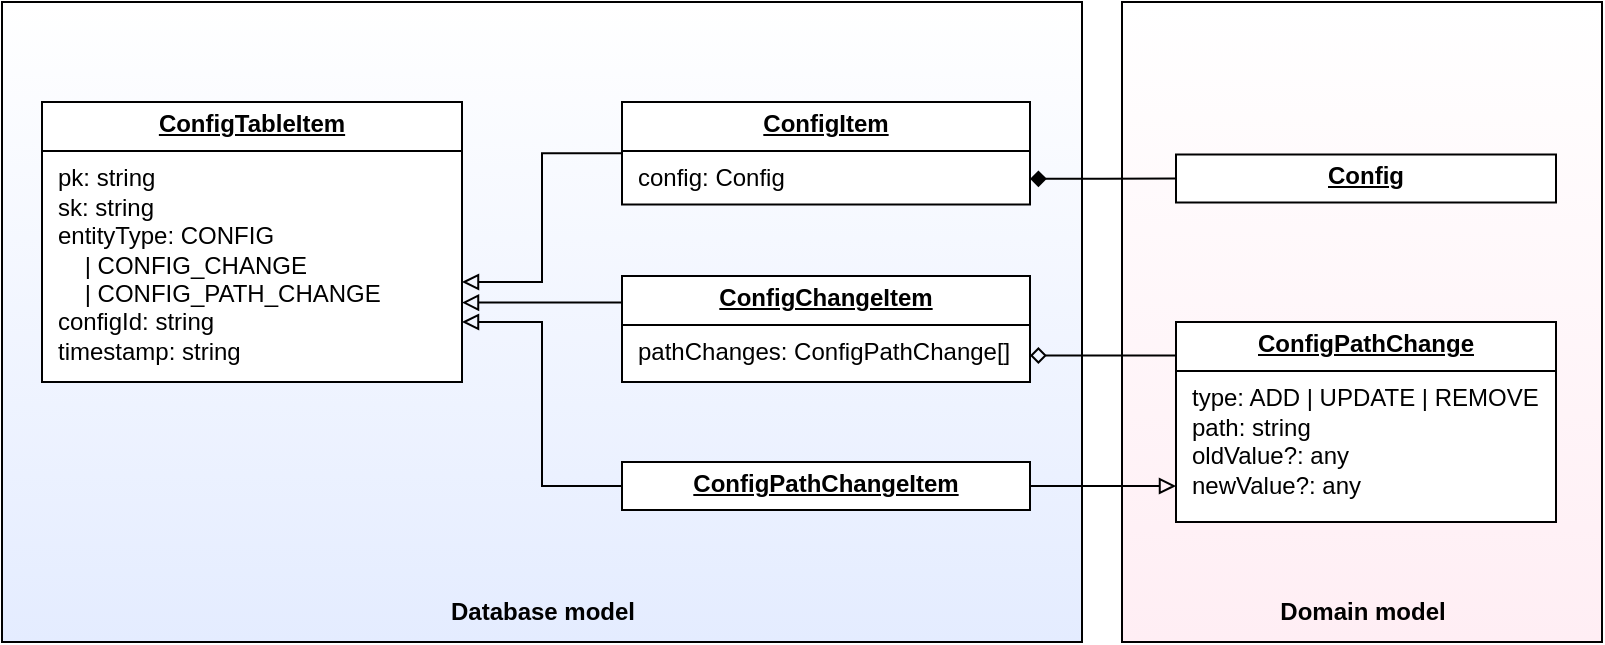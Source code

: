 <mxfile version="28.1.2">
  <diagram name="Page-1" id="jDkHC8SVvuOtB-JcW1n-">
    <mxGraphModel dx="976" dy="755" grid="1" gridSize="10" guides="1" tooltips="1" connect="1" arrows="1" fold="1" page="1" pageScale="1" pageWidth="827" pageHeight="1169" math="0" shadow="0">
      <root>
        <mxCell id="0" />
        <mxCell id="1" parent="0" />
        <mxCell id="PJuqwHDrscmXMJVCyzw3-33" value="" style="rounded=0;whiteSpace=wrap;html=1;gradientColor=#FFEEF4;" parent="1" vertex="1">
          <mxGeometry x="610" y="270" width="240" height="320" as="geometry" />
        </mxCell>
        <mxCell id="PJuqwHDrscmXMJVCyzw3-31" value="" style="rounded=0;whiteSpace=wrap;html=1;gradientColor=#E4ECFF;" parent="1" vertex="1">
          <mxGeometry x="50" y="270" width="540" height="320" as="geometry" />
        </mxCell>
        <mxCell id="PJuqwHDrscmXMJVCyzw3-27" style="edgeStyle=orthogonalEdgeStyle;rounded=0;orthogonalLoop=1;jettySize=auto;html=1;endArrow=block;endFill=0;" parent="1" source="PJuqwHDrscmXMJVCyzw3-10" target="PJuqwHDrscmXMJVCyzw3-13" edge="1">
          <mxGeometry relative="1" as="geometry">
            <Array as="points">
              <mxPoint x="320" y="346" />
              <mxPoint x="320" y="410" />
            </Array>
          </mxGeometry>
        </mxCell>
        <mxCell id="PJuqwHDrscmXMJVCyzw3-10" value="&lt;p style=&quot;margin:0px;margin-top:4px;text-align:center;text-decoration:underline;&quot;&gt;&lt;b&gt;ConfigItem&lt;/b&gt;&lt;/p&gt;&lt;hr size=&quot;1&quot; style=&quot;border-style:solid;&quot;&gt;&lt;p style=&quot;margin:0px;margin-left:8px;&quot;&gt;config: Config&lt;/p&gt;" style="verticalAlign=top;align=left;overflow=fill;html=1;whiteSpace=wrap;" parent="1" vertex="1">
          <mxGeometry x="360" y="320" width="204" height="51.25" as="geometry" />
        </mxCell>
        <mxCell id="PJuqwHDrscmXMJVCyzw3-11" value="&lt;p style=&quot;margin:0px;margin-top:4px;text-align:center;text-decoration:underline;&quot;&gt;&lt;b&gt;Config&lt;/b&gt;&lt;/p&gt;&lt;hr size=&quot;1&quot; style=&quot;border-style:solid;&quot;&gt;&lt;p style=&quot;margin:0px;margin-left:8px;&quot;&gt;&lt;br&gt;&lt;/p&gt;" style="verticalAlign=top;align=left;overflow=fill;html=1;whiteSpace=wrap;" parent="1" vertex="1">
          <mxGeometry x="637" y="346.25" width="190" height="24" as="geometry" />
        </mxCell>
        <mxCell id="PJuqwHDrscmXMJVCyzw3-30" style="edgeStyle=orthogonalEdgeStyle;rounded=0;orthogonalLoop=1;jettySize=auto;html=1;exitX=1;exitY=0.75;exitDx=0;exitDy=0;endArrow=none;endFill=0;startArrow=diamond;startFill=0;" parent="1" source="PJuqwHDrscmXMJVCyzw3-12" target="PJuqwHDrscmXMJVCyzw3-17" edge="1">
          <mxGeometry relative="1" as="geometry">
            <Array as="points">
              <mxPoint x="630" y="447" />
              <mxPoint x="630" y="447" />
            </Array>
          </mxGeometry>
        </mxCell>
        <mxCell id="PJuqwHDrscmXMJVCyzw3-12" value="&lt;p style=&quot;margin:0px;margin-top:4px;text-align:center;text-decoration:underline;&quot;&gt;&lt;b&gt;ConfigChangeItem&lt;/b&gt;&lt;/p&gt;&lt;hr size=&quot;1&quot; style=&quot;border-style:solid;&quot;&gt;&lt;p style=&quot;margin:0px;margin-left:8px;&quot;&gt;pathChanges: ConfigPathChange[]&lt;/p&gt;" style="verticalAlign=top;align=left;overflow=fill;html=1;whiteSpace=wrap;" parent="1" vertex="1">
          <mxGeometry x="360" y="407" width="204" height="53" as="geometry" />
        </mxCell>
        <mxCell id="PJuqwHDrscmXMJVCyzw3-13" value="&lt;p style=&quot;margin:0px;margin-top:4px;text-align:center;text-decoration:underline;&quot;&gt;&lt;b&gt;ConfigTableItem&lt;/b&gt;&lt;/p&gt;&lt;hr size=&quot;1&quot; style=&quot;border-style:solid;&quot;&gt;&lt;p style=&quot;margin:0px;margin-left:8px;&quot;&gt;pk: string&lt;/p&gt;&lt;p style=&quot;margin:0px;margin-left:8px;&quot;&gt;sk: string&lt;/p&gt;&lt;p style=&quot;margin:0px;margin-left:8px;&quot;&gt;entityType: CONFIG&lt;/p&gt;&lt;p style=&quot;margin:0px;margin-left:8px;&quot;&gt;&amp;nbsp; &amp;nbsp; | CONFIG_CHANGE&lt;/p&gt;&lt;p style=&quot;margin:0px;margin-left:8px;&quot;&gt;&amp;nbsp; &amp;nbsp; | CONFIG_PATH_CHANGE&lt;/p&gt;&lt;p style=&quot;margin:0px;margin-left:8px;&quot;&gt;configId: string&lt;/p&gt;&lt;p style=&quot;margin:0px;margin-left:8px;&quot;&gt;timestamp: string&lt;/p&gt;&lt;p style=&quot;margin:0px;margin-left:8px;&quot;&gt;&lt;br&gt;&lt;/p&gt;" style="verticalAlign=top;align=left;overflow=fill;html=1;whiteSpace=wrap;" parent="1" vertex="1">
          <mxGeometry x="70" y="320" width="210" height="140" as="geometry" />
        </mxCell>
        <mxCell id="PJuqwHDrscmXMJVCyzw3-17" value="&lt;p style=&quot;margin:0px;margin-top:4px;text-align:center;text-decoration:underline;&quot;&gt;&lt;b&gt;ConfigPathChange&lt;/b&gt;&lt;/p&gt;&lt;hr size=&quot;1&quot; style=&quot;border-style:solid;&quot;&gt;&lt;p style=&quot;margin:0px;margin-left:8px;&quot;&gt;type: ADD | UPDATE | REMOVE&lt;/p&gt;&lt;p style=&quot;margin:0px;margin-left:8px;&quot;&gt;path: string&lt;/p&gt;&lt;p style=&quot;margin:0px;margin-left:8px;&quot;&gt;oldValue?: any&lt;/p&gt;&lt;p style=&quot;margin:0px;margin-left:8px;&quot;&gt;newValue?: any&lt;/p&gt;" style="verticalAlign=top;align=left;overflow=fill;html=1;whiteSpace=wrap;" parent="1" vertex="1">
          <mxGeometry x="637" y="430" width="190" height="100" as="geometry" />
        </mxCell>
        <mxCell id="PJuqwHDrscmXMJVCyzw3-20" style="edgeStyle=orthogonalEdgeStyle;rounded=0;orthogonalLoop=1;jettySize=auto;html=1;endArrow=block;endFill=0;" parent="1" source="PJuqwHDrscmXMJVCyzw3-18" target="PJuqwHDrscmXMJVCyzw3-13" edge="1">
          <mxGeometry relative="1" as="geometry">
            <Array as="points">
              <mxPoint x="320" y="512" />
              <mxPoint x="320" y="430" />
            </Array>
          </mxGeometry>
        </mxCell>
        <mxCell id="PJuqwHDrscmXMJVCyzw3-21" style="edgeStyle=orthogonalEdgeStyle;rounded=0;orthogonalLoop=1;jettySize=auto;html=1;endArrow=block;endFill=0;" parent="1" source="PJuqwHDrscmXMJVCyzw3-18" target="PJuqwHDrscmXMJVCyzw3-17" edge="1">
          <mxGeometry relative="1" as="geometry">
            <Array as="points">
              <mxPoint x="620" y="512" />
              <mxPoint x="620" y="512" />
            </Array>
          </mxGeometry>
        </mxCell>
        <mxCell id="PJuqwHDrscmXMJVCyzw3-18" value="&lt;p style=&quot;margin:0px;margin-top:4px;text-align:center;text-decoration:underline;&quot;&gt;&lt;b&gt;ConfigPathChangeItem&lt;/b&gt;&lt;/p&gt;&lt;hr size=&quot;1&quot; style=&quot;border-style:solid;&quot;&gt;&lt;p style=&quot;margin:0px;margin-left:8px;&quot;&gt;&lt;br&gt;&lt;/p&gt;" style="verticalAlign=top;align=left;overflow=fill;html=1;whiteSpace=wrap;" parent="1" vertex="1">
          <mxGeometry x="360" y="500" width="204" height="24" as="geometry" />
        </mxCell>
        <mxCell id="PJuqwHDrscmXMJVCyzw3-23" style="edgeStyle=orthogonalEdgeStyle;rounded=0;orthogonalLoop=1;jettySize=auto;html=1;exitX=0;exitY=0.25;exitDx=0;exitDy=0;endArrow=block;endFill=0;" parent="1" source="PJuqwHDrscmXMJVCyzw3-12" target="PJuqwHDrscmXMJVCyzw3-13" edge="1">
          <mxGeometry relative="1" as="geometry">
            <Array as="points">
              <mxPoint x="300" y="420" />
              <mxPoint x="300" y="420" />
            </Array>
          </mxGeometry>
        </mxCell>
        <mxCell id="PJuqwHDrscmXMJVCyzw3-25" style="edgeStyle=orthogonalEdgeStyle;rounded=0;orthogonalLoop=1;jettySize=auto;html=1;exitX=1;exitY=0.75;exitDx=0;exitDy=0;endArrow=none;endFill=0;startArrow=diamond;startFill=1;" parent="1" source="PJuqwHDrscmXMJVCyzw3-10" target="PJuqwHDrscmXMJVCyzw3-11" edge="1">
          <mxGeometry relative="1" as="geometry">
            <mxPoint x="640" y="360" as="targetPoint" />
          </mxGeometry>
        </mxCell>
        <mxCell id="PJuqwHDrscmXMJVCyzw3-34" value="Database model" style="text;html=1;align=center;verticalAlign=middle;resizable=0;points=[];autosize=1;strokeColor=none;fillColor=none;fontStyle=1" parent="1" vertex="1">
          <mxGeometry x="265" y="560" width="110" height="30" as="geometry" />
        </mxCell>
        <mxCell id="PJuqwHDrscmXMJVCyzw3-35" value="Domain model" style="text;html=1;align=center;verticalAlign=middle;resizable=0;points=[];autosize=1;strokeColor=none;fillColor=none;fontStyle=1" parent="1" vertex="1">
          <mxGeometry x="680" y="560" width="100" height="30" as="geometry" />
        </mxCell>
      </root>
    </mxGraphModel>
  </diagram>
</mxfile>
